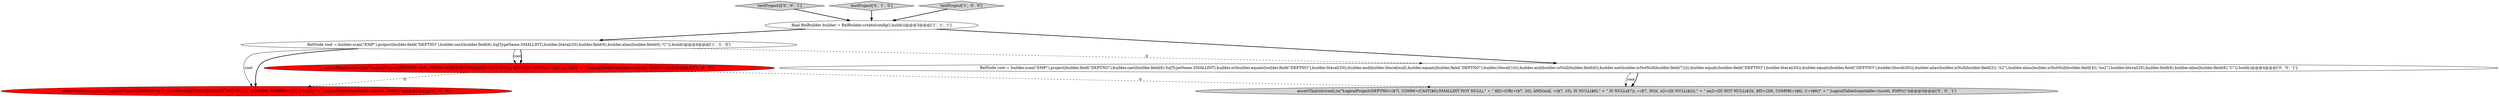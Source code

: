 digraph {
3 [style = filled, label = "final RelBuilder builder = RelBuilder.create(config().build())@@@3@@@['1', '1', '1']", fillcolor = white, shape = ellipse image = "AAA0AAABBB1BBB"];
6 [style = filled, label = "testProject2['0', '0', '1']", fillcolor = lightgray, shape = diamond image = "AAA0AAABBB3BBB"];
5 [style = filled, label = "testProject['0', '1', '0']", fillcolor = lightgray, shape = diamond image = "AAA0AAABBB2BBB"];
4 [style = filled, label = "assertThat(str(root),is(\"LogicalProject(DEPTNO=($7(, COMM=(CAST($6):SMALLINT NOT NULL(, $f2=(20(, COMM0=($6(, C=($6()\" + \" LogicalTableScan(table=((scott, EMP(()\"))@@@5@@@['0', '1', '0']", fillcolor = red, shape = ellipse image = "AAA1AAABBB2BBB"];
1 [style = filled, label = "testProject['1', '0', '0']", fillcolor = lightgray, shape = diamond image = "AAA0AAABBB1BBB"];
8 [style = filled, label = "assertThat(str(root),is(\"LogicalProject(DEPTNO=($7(, COMM=(CAST($6):SMALLINT NOT NULL(,\" + \" $f2=(OR(=($7, 20), AND(null, =($7, 10), IS NULL($6),\" + \" IS NULL($7)), =($7, 30))(, n2=(IS NULL($2)(,\" + \" nn2=(IS NOT NULL($3)(, $f5=(20(, COMM6=($6(, C=($6()\" + \" LogicalTableScan(table=((scott, EMP(()\"))@@@5@@@['0', '0', '1']", fillcolor = lightgray, shape = ellipse image = "AAA0AAABBB3BBB"];
2 [style = filled, label = "assertThat(str(root),is(\"LogicalProject(DEPTNO=($7(, COMM=(CAST($6):SMALLINT NOT NULL(, $f2=(20(, COMM3=($6(, C=($6()\" + \" LogicalTableScan(table=((scott, EMP(()\"))@@@5@@@['1', '0', '0']", fillcolor = red, shape = ellipse image = "AAA1AAABBB1BBB"];
0 [style = filled, label = "RelNode root = builder.scan(\"EMP\").project(builder.field(\"DEPTNO\"),builder.cast(builder.field(6),SqlTypeName.SMALLINT),builder.literal(20),builder.field(6),builder.alias(builder.field(6),\"C\")).build()@@@4@@@['1', '1', '0']", fillcolor = white, shape = ellipse image = "AAA0AAABBB1BBB"];
7 [style = filled, label = "RelNode root = builder.scan(\"EMP\").project(builder.field(\"DEPTNO\"),builder.cast(builder.field(6),SqlTypeName.SMALLINT),builder.or(builder.equals(builder.field(\"DEPTNO\"),builder.literal(20)),builder.and(builder.literal(null),builder.equals(builder.field(\"DEPTNO\"),builder.literal(10)),builder.and(builder.isNull(builder.field(6)),builder.not(builder.isNotNull(builder.field(7))))),builder.equals(builder.field(\"DEPTNO\"),builder.literal(20)),builder.equals(builder.field(\"DEPTNO\"),builder.literal(30))),builder.alias(builder.isNull(builder.field(2)),\"n2\"),builder.alias(builder.isNotNull(builder.field(3)),\"nn2\"),builder.literal(20),builder.field(6),builder.alias(builder.field(6),\"C\")).build()@@@4@@@['0', '0', '1']", fillcolor = white, shape = ellipse image = "AAA0AAABBB3BBB"];
1->3 [style = bold, label=""];
5->3 [style = bold, label=""];
6->3 [style = bold, label=""];
2->4 [style = dashed, label="0"];
0->2 [style = solid, label="root"];
7->8 [style = solid, label="root"];
0->4 [style = solid, label="root"];
3->7 [style = bold, label=""];
7->8 [style = bold, label=""];
0->4 [style = bold, label=""];
0->7 [style = dashed, label="0"];
2->8 [style = dashed, label="0"];
3->0 [style = bold, label=""];
0->2 [style = bold, label=""];
}

